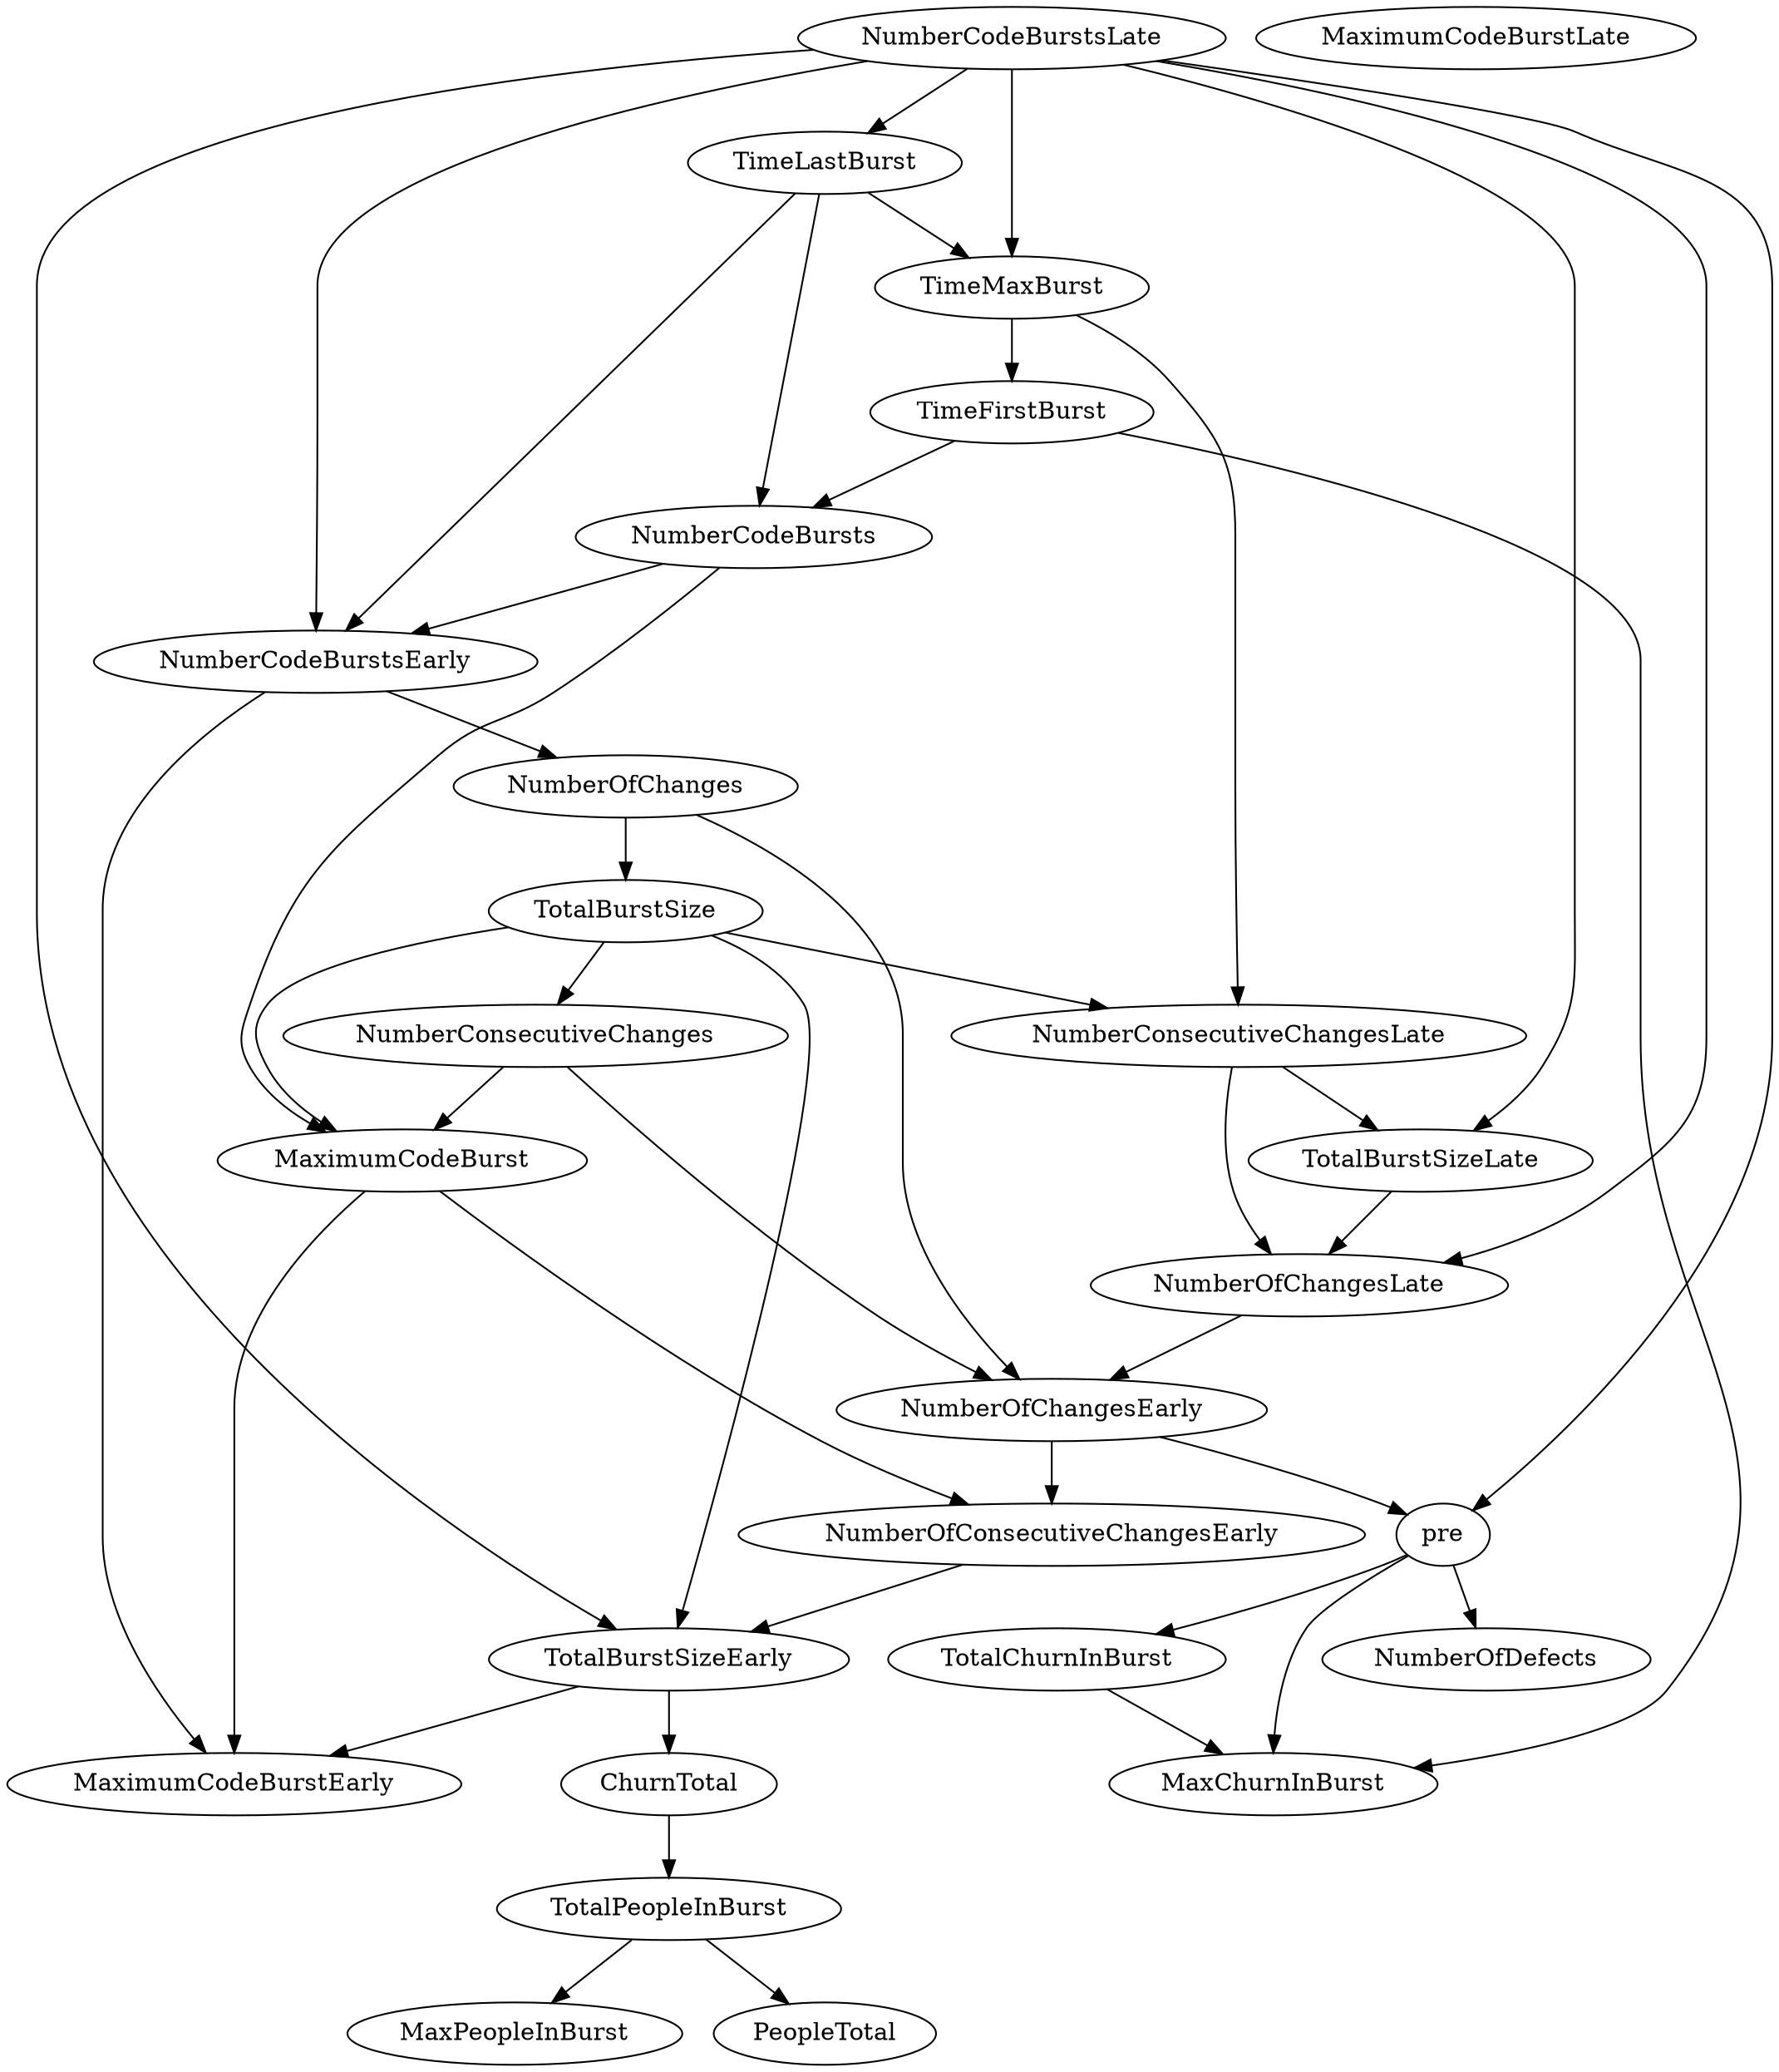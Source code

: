 digraph {
   TotalPeopleInBurst;
   MaximumCodeBurstLate;
   NumberOfChanges;
   MaxPeopleInBurst;
   TotalBurstSizeLate;
   NumberCodeBurstsLate;
   NumberOfChangesLate;
   NumberOfChangesEarly;
   MaxChurnInBurst;
   MaximumCodeBurstEarly;
   NumberCodeBurstsEarly;
   TimeFirstBurst;
   TotalChurnInBurst;
   ChurnTotal;
   MaximumCodeBurst;
   NumberOfConsecutiveChangesEarly;
   NumberConsecutiveChangesLate;
   TotalBurstSizeEarly;
   TotalBurstSize;
   TimeMaxBurst;
   NumberConsecutiveChanges;
   TimeLastBurst;
   NumberCodeBursts;
   PeopleTotal;
   pre;
   NumberOfDefects;
   TotalPeopleInBurst -> MaxPeopleInBurst;
   TotalPeopleInBurst -> PeopleTotal;
   NumberOfChanges -> NumberOfChangesEarly;
   NumberOfChanges -> TotalBurstSize;
   TotalBurstSizeLate -> NumberOfChangesLate;
   NumberCodeBurstsLate -> TotalBurstSizeLate;
   NumberCodeBurstsLate -> NumberOfChangesLate;
   NumberCodeBurstsLate -> NumberCodeBurstsEarly;
   NumberCodeBurstsLate -> TotalBurstSizeEarly;
   NumberCodeBurstsLate -> TimeMaxBurst;
   NumberCodeBurstsLate -> TimeLastBurst;
   NumberCodeBurstsLate -> pre;
   NumberOfChangesLate -> NumberOfChangesEarly;
   NumberOfChangesEarly -> NumberOfConsecutiveChangesEarly;
   NumberOfChangesEarly -> pre;
   NumberCodeBurstsEarly -> NumberOfChanges;
   NumberCodeBurstsEarly -> MaximumCodeBurstEarly;
   TimeFirstBurst -> MaxChurnInBurst;
   TimeFirstBurst -> NumberCodeBursts;
   TotalChurnInBurst -> MaxChurnInBurst;
   ChurnTotal -> TotalPeopleInBurst;
   MaximumCodeBurst -> MaximumCodeBurstEarly;
   MaximumCodeBurst -> NumberOfConsecutiveChangesEarly;
   NumberOfConsecutiveChangesEarly -> TotalBurstSizeEarly;
   NumberConsecutiveChangesLate -> TotalBurstSizeLate;
   NumberConsecutiveChangesLate -> NumberOfChangesLate;
   TotalBurstSizeEarly -> MaximumCodeBurstEarly;
   TotalBurstSizeEarly -> ChurnTotal;
   TotalBurstSize -> MaximumCodeBurst;
   TotalBurstSize -> NumberConsecutiveChangesLate;
   TotalBurstSize -> TotalBurstSizeEarly;
   TotalBurstSize -> NumberConsecutiveChanges;
   TimeMaxBurst -> TimeFirstBurst;
   TimeMaxBurst -> NumberConsecutiveChangesLate;
   NumberConsecutiveChanges -> NumberOfChangesEarly;
   NumberConsecutiveChanges -> MaximumCodeBurst;
   TimeLastBurst -> NumberCodeBurstsEarly;
   TimeLastBurst -> TimeMaxBurst;
   TimeLastBurst -> NumberCodeBursts;
   NumberCodeBursts -> NumberCodeBurstsEarly;
   NumberCodeBursts -> MaximumCodeBurst;
   pre -> MaxChurnInBurst;
   pre -> TotalChurnInBurst;
   pre -> NumberOfDefects;
}
